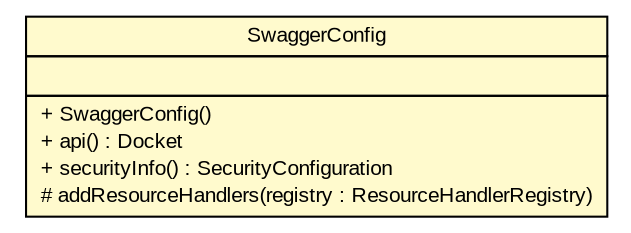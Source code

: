 #!/usr/local/bin/dot
#
# Class diagram 
# Generated by UMLGraph version R5_6 (http://www.umlgraph.org/)
#

digraph G {
	edge [fontname="arial",fontsize=10,labelfontname="arial",labelfontsize=10];
	node [fontname="arial",fontsize=10,shape=plaintext];
	nodesep=0.25;
	ranksep=0.5;
	// de.exb.platform.cloud.fileservice.config.SwaggerConfig
	c379 [label=<<table title="de.exb.platform.cloud.fileservice.config.SwaggerConfig" border="0" cellborder="1" cellspacing="0" cellpadding="2" port="p" bgcolor="lemonChiffon" href="./SwaggerConfig.html">
		<tr><td><table border="0" cellspacing="0" cellpadding="1">
<tr><td align="center" balign="center"> SwaggerConfig </td></tr>
		</table></td></tr>
		<tr><td><table border="0" cellspacing="0" cellpadding="1">
<tr><td align="left" balign="left">  </td></tr>
		</table></td></tr>
		<tr><td><table border="0" cellspacing="0" cellpadding="1">
<tr><td align="left" balign="left"> + SwaggerConfig() </td></tr>
<tr><td align="left" balign="left"> + api() : Docket </td></tr>
<tr><td align="left" balign="left"> + securityInfo() : SecurityConfiguration </td></tr>
<tr><td align="left" balign="left"> # addResourceHandlers(registry : ResourceHandlerRegistry) </td></tr>
		</table></td></tr>
		</table>>, URL="./SwaggerConfig.html", fontname="arial", fontcolor="black", fontsize=10.0];
}

